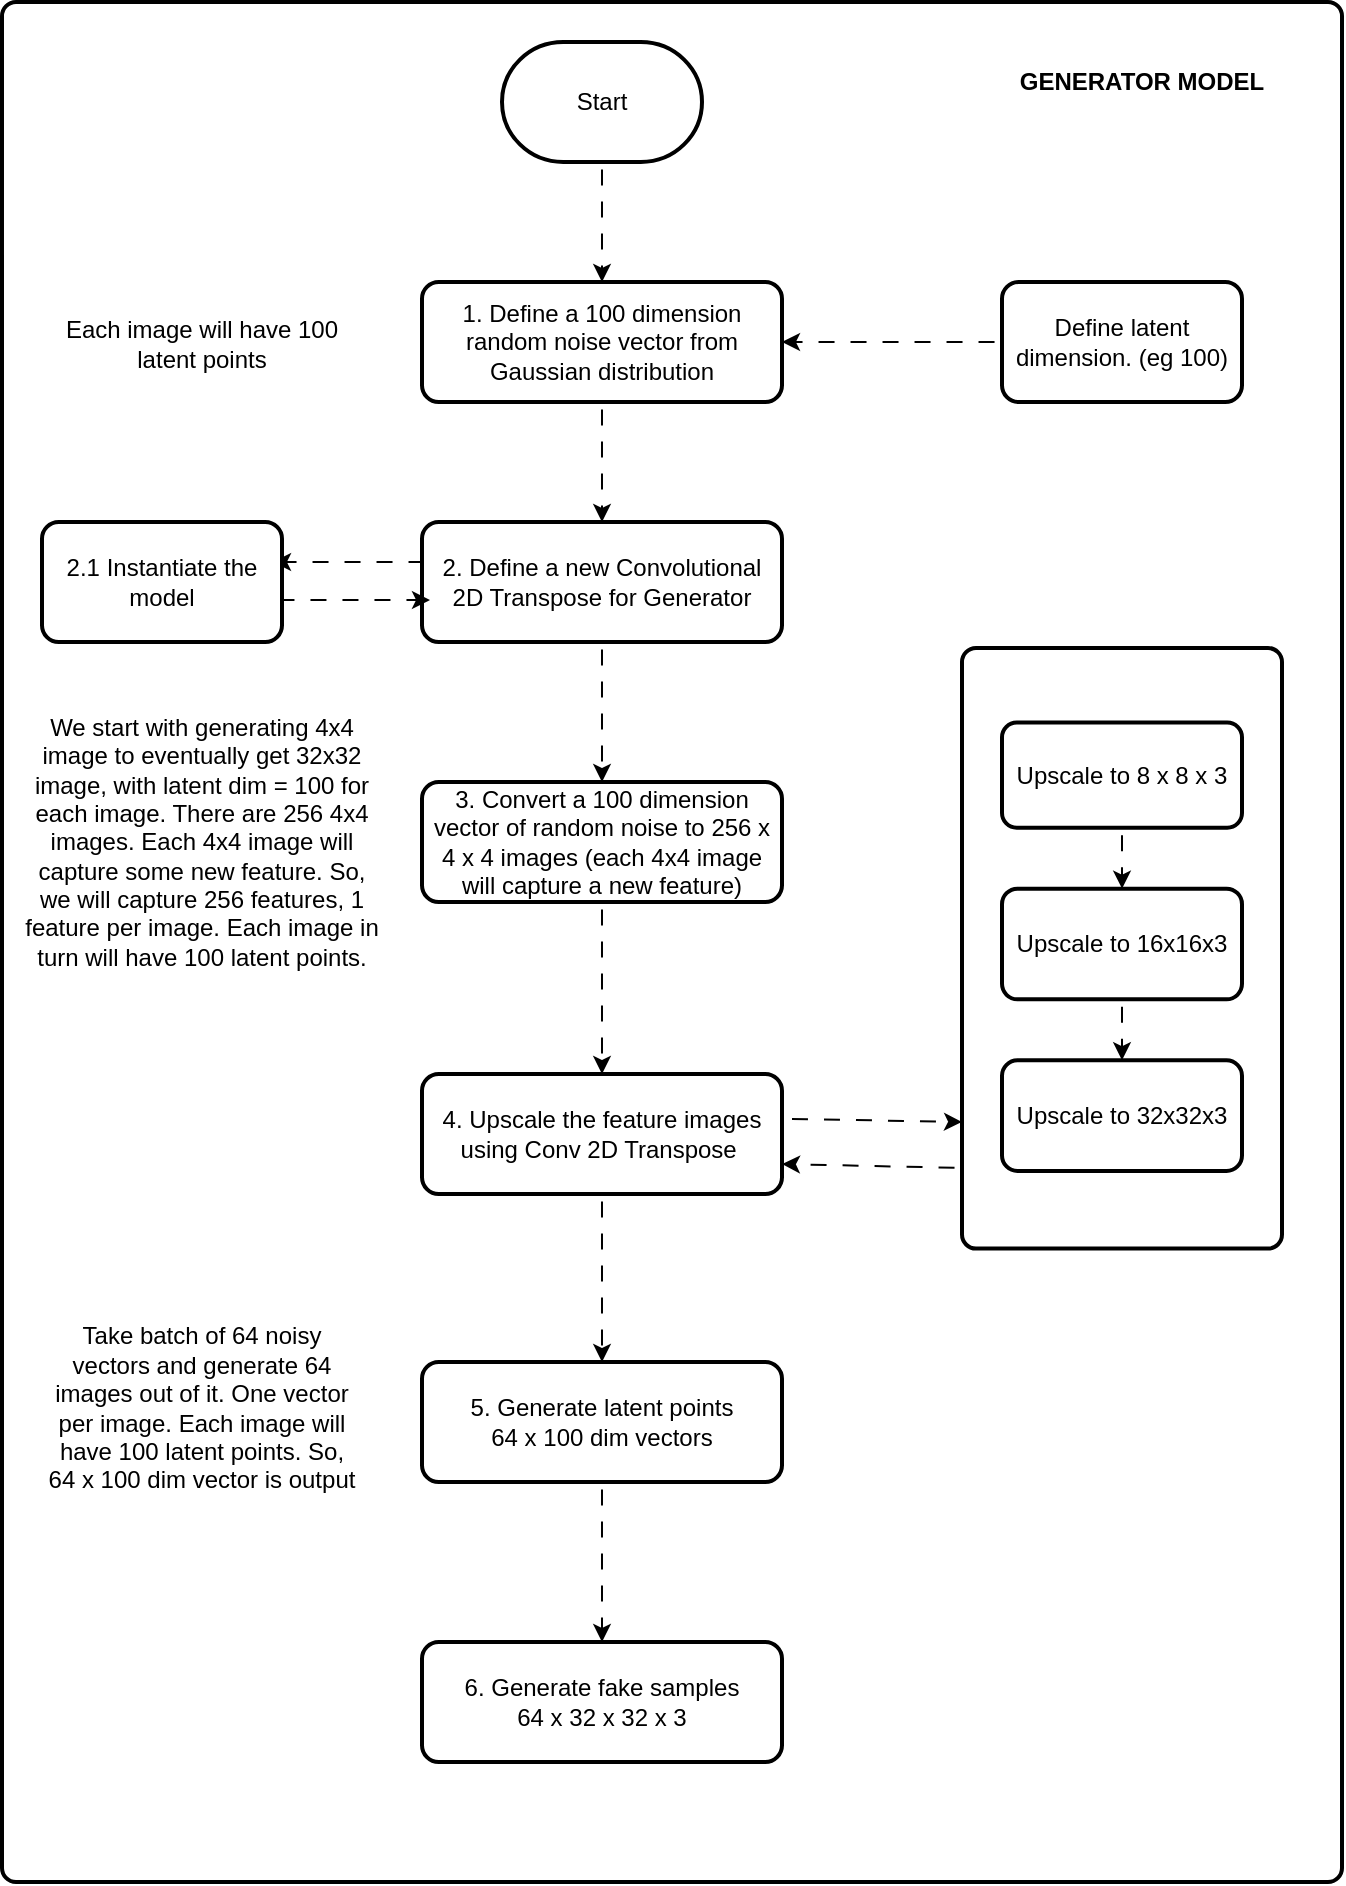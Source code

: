 <mxfile>
    <diagram id="4ZSlqq9PTy-f_bh8gYAk" name="Page-1">
        <mxGraphModel dx="6" dy="659" grid="1" gridSize="10" guides="1" tooltips="1" connect="1" arrows="1" fold="1" page="1" pageScale="1" pageWidth="850" pageHeight="1100" math="0" shadow="0">
            <root>
                <mxCell id="0"/>
                <mxCell id="1" parent="0"/>
                <mxCell id="67" value="" style="group" parent="1" vertex="1" connectable="0">
                    <mxGeometry x="910" y="380" width="670" height="940" as="geometry"/>
                </mxCell>
                <mxCell id="68" value="" style="rounded=1;whiteSpace=wrap;html=1;absoluteArcSize=1;arcSize=14;strokeWidth=2;" parent="67" vertex="1">
                    <mxGeometry width="670" height="940" as="geometry"/>
                </mxCell>
                <mxCell id="69" style="edgeStyle=none;html=1;entryX=0.5;entryY=0;entryDx=0;entryDy=0;flowAnimation=1;" parent="67" source="70" target="72" edge="1">
                    <mxGeometry relative="1" as="geometry">
                        <mxPoint x="275.5" y="50" as="targetPoint"/>
                    </mxGeometry>
                </mxCell>
                <mxCell id="70" value="Start" style="strokeWidth=2;html=1;shape=mxgraph.flowchart.terminator;whiteSpace=wrap;" parent="67" vertex="1">
                    <mxGeometry x="250" y="20" width="100" height="60" as="geometry"/>
                </mxCell>
                <mxCell id="71" value="" style="edgeStyle=none;html=1;flowAnimation=1;" parent="67" source="72" target="75" edge="1">
                    <mxGeometry relative="1" as="geometry"/>
                </mxCell>
                <mxCell id="72" value="1. Define a 100 dimension random noise vector from Gaussian distribution" style="rounded=1;whiteSpace=wrap;html=1;arcSize=14;strokeWidth=2;resizeWidth=0;" parent="67" vertex="1">
                    <mxGeometry x="210" y="140" width="180" height="60" as="geometry"/>
                </mxCell>
                <mxCell id="73" value="" style="edgeStyle=none;html=1;flowAnimation=1;" parent="67" source="75" target="78" edge="1">
                    <mxGeometry relative="1" as="geometry"/>
                </mxCell>
                <mxCell id="74" value="" style="edgeStyle=none;html=1;flowAnimation=1;" parent="67" edge="1">
                    <mxGeometry relative="1" as="geometry">
                        <mxPoint x="215" y="280" as="sourcePoint"/>
                        <mxPoint x="135.5" y="280" as="targetPoint"/>
                    </mxGeometry>
                </mxCell>
                <mxCell id="75" value="2. Define a new Convolutional 2D Transpose for Generator" style="whiteSpace=wrap;html=1;rounded=1;arcSize=14;strokeWidth=2;resizeWidth=0;" parent="67" vertex="1">
                    <mxGeometry x="210" y="260" width="180" height="60" as="geometry"/>
                </mxCell>
                <mxCell id="76" value="" style="edgeStyle=none;html=1;flowAnimation=1;" parent="67" source="78" target="81" edge="1">
                    <mxGeometry relative="1" as="geometry"/>
                </mxCell>
                <mxCell id="78" value="3. Convert a 100 dimension vector of random noise to 256 x 4 x 4 images (each 4x4 image will capture a new feature)" style="whiteSpace=wrap;html=1;rounded=1;arcSize=14;strokeWidth=2;resizeWidth=0;" parent="67" vertex="1">
                    <mxGeometry x="210" y="390" width="180" height="60" as="geometry"/>
                </mxCell>
                <mxCell id="80" value="" style="edgeStyle=none;html=1;flowAnimation=1;" parent="67" source="81" target="92" edge="1">
                    <mxGeometry relative="1" as="geometry"/>
                </mxCell>
                <mxCell id="81" value="4. Upscale the feature images using Conv 2D Transpose&amp;nbsp;" style="whiteSpace=wrap;html=1;rounded=1;arcSize=14;strokeWidth=2;resizeWidth=0;" parent="67" vertex="1">
                    <mxGeometry x="210" y="536" width="180" height="60" as="geometry"/>
                </mxCell>
                <mxCell id="82" style="edgeStyle=none;html=1;entryX=0;entryY=0.5;entryDx=0;entryDy=0;flowAnimation=1;" parent="67" edge="1">
                    <mxGeometry relative="1" as="geometry">
                        <mxPoint x="134.5" y="299" as="sourcePoint"/>
                        <mxPoint x="214" y="299" as="targetPoint"/>
                    </mxGeometry>
                </mxCell>
                <mxCell id="83" value="2.1 Instantiate the model" style="whiteSpace=wrap;html=1;rounded=1;arcSize=14;strokeWidth=2;" parent="67" vertex="1">
                    <mxGeometry x="20" y="260" width="120" height="60" as="geometry"/>
                </mxCell>
                <mxCell id="85" value="" style="group" parent="67" vertex="1" connectable="0">
                    <mxGeometry x="480" y="300" width="160" height="310" as="geometry"/>
                </mxCell>
                <mxCell id="86" value="" style="rounded=1;whiteSpace=wrap;html=1;absoluteArcSize=1;arcSize=14;strokeWidth=2;" parent="85" vertex="1">
                    <mxGeometry y="23" width="160" height="300.312" as="geometry"/>
                </mxCell>
                <mxCell id="87" value="" style="edgeStyle=none;html=1;flowAnimation=1;" parent="85" source="88" target="89" edge="1">
                    <mxGeometry relative="1" as="geometry"/>
                </mxCell>
                <mxCell id="88" value="Upscale to 8 x 8 x 3" style="whiteSpace=wrap;html=1;rounded=1;arcSize=14;strokeWidth=2;" parent="85" vertex="1">
                    <mxGeometry x="20" y="60.282" width="120" height="52.593" as="geometry"/>
                </mxCell>
                <mxCell id="101" value="" style="edgeStyle=none;html=1;flowAnimation=1;" parent="85" source="89" target="100" edge="1">
                    <mxGeometry relative="1" as="geometry"/>
                </mxCell>
                <mxCell id="89" value="Upscale to 16x16x3" style="whiteSpace=wrap;html=1;rounded=1;arcSize=14;strokeWidth=2;" parent="85" vertex="1">
                    <mxGeometry x="20" y="143.323" width="120" height="55.354" as="geometry"/>
                </mxCell>
                <mxCell id="100" value="Upscale to 32x32x3" style="whiteSpace=wrap;html=1;rounded=1;arcSize=14;strokeWidth=2;" parent="85" vertex="1">
                    <mxGeometry x="20" y="229.125" width="120" height="55.354" as="geometry"/>
                </mxCell>
                <mxCell id="90" style="edgeStyle=none;html=1;flowAnimation=1;entryX=1;entryY=0.75;entryDx=0;entryDy=0;" parent="67" target="81" edge="1">
                    <mxGeometry relative="1" as="geometry">
                        <mxPoint x="390" y="583" as="targetPoint"/>
                        <Array as="points"/>
                        <mxPoint x="480" y="583" as="sourcePoint"/>
                    </mxGeometry>
                </mxCell>
                <mxCell id="91" value="" style="edgeStyle=none;html=1;flowAnimation=1;" parent="67" source="92" target="93" edge="1">
                    <mxGeometry relative="1" as="geometry"/>
                </mxCell>
                <mxCell id="92" value="5. Generate latent points&lt;div&gt;64 x 100 dim vectors&lt;/div&gt;" style="whiteSpace=wrap;html=1;rounded=1;arcSize=14;strokeWidth=2;resizeWidth=0;" parent="67" vertex="1">
                    <mxGeometry x="210" y="680" width="180" height="60" as="geometry"/>
                </mxCell>
                <mxCell id="93" value="6. Generate fake samples&lt;div&gt;64 x 32 x 32 x 3&lt;/div&gt;" style="whiteSpace=wrap;html=1;rounded=1;arcSize=14;strokeWidth=2;" parent="67" vertex="1">
                    <mxGeometry x="210" y="820" width="180" height="60" as="geometry"/>
                </mxCell>
                <mxCell id="94" value="GENERATOR MODEL" style="text;html=1;align=center;verticalAlign=middle;whiteSpace=wrap;rounded=0;fontStyle=1" parent="67" vertex="1">
                    <mxGeometry x="490" y="25" width="160" height="30" as="geometry"/>
                </mxCell>
                <mxCell id="98" value="We start with generating 4x4 image to eventually get 32x32 image, with latent dim = 100 for each image. There are 256 4x4 images. Each 4x4 image will capture some new feature. So, we will capture 256 features, 1 feature per image. Each image in turn will have 100 latent points." style="text;html=1;align=center;verticalAlign=middle;whiteSpace=wrap;rounded=0;" parent="67" vertex="1">
                    <mxGeometry x="10" y="377.5" width="180" height="85" as="geometry"/>
                </mxCell>
                <mxCell id="107" value="Take batch of 64 noisy vectors and generate 64 images out of it. One vector per image. Each image will have 100 latent points. So, 64 x 100 dim vector is output" style="text;html=1;align=center;verticalAlign=middle;whiteSpace=wrap;rounded=0;" parent="67" vertex="1">
                    <mxGeometry x="20" y="680" width="160" height="45" as="geometry"/>
                </mxCell>
                <mxCell id="108" value="Each image will have 100 latent points" style="text;html=1;align=center;verticalAlign=middle;whiteSpace=wrap;rounded=0;" parent="67" vertex="1">
                    <mxGeometry x="20" y="148" width="160" height="45" as="geometry"/>
                </mxCell>
                <mxCell id="97" style="edgeStyle=none;html=1;flowAnimation=1;" parent="1" source="95" target="72" edge="1">
                    <mxGeometry relative="1" as="geometry"/>
                </mxCell>
                <mxCell id="95" value="Define latent dimension. (eg 100)" style="whiteSpace=wrap;html=1;rounded=1;arcSize=14;strokeWidth=2;" parent="1" vertex="1">
                    <mxGeometry x="1410" y="520" width="120" height="60" as="geometry"/>
                </mxCell>
                <mxCell id="104" style="edgeStyle=none;html=1;flowAnimation=1;exitX=1.007;exitY=0.373;exitDx=0;exitDy=0;exitPerimeter=0;" parent="1" source="81" edge="1">
                    <mxGeometry relative="1" as="geometry">
                        <mxPoint x="1390" y="940" as="targetPoint"/>
                        <Array as="points"/>
                        <mxPoint x="1310" y="950" as="sourcePoint"/>
                    </mxGeometry>
                </mxCell>
            </root>
        </mxGraphModel>
    </diagram>
</mxfile>